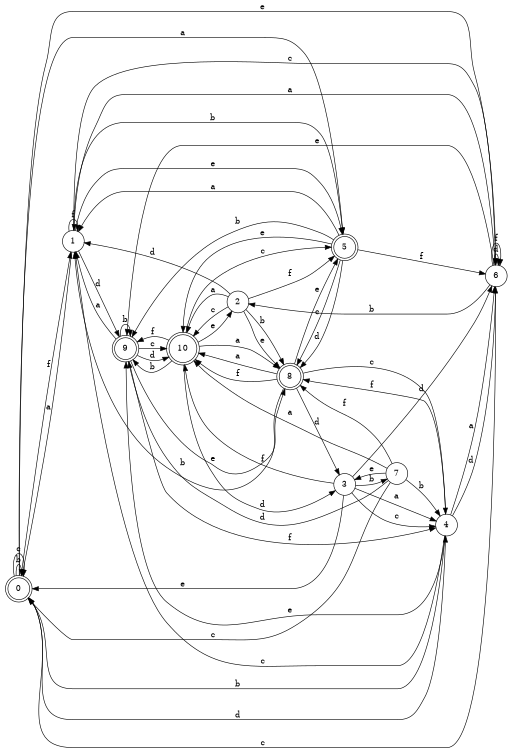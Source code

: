 digraph n9_2 {
__start0 [label="" shape="none"];

rankdir=LR;
size="8,5";

s0 [style="rounded,filled", color="black", fillcolor="white" shape="doublecircle", label="0"];
s1 [style="filled", color="black", fillcolor="white" shape="circle", label="1"];
s2 [style="filled", color="black", fillcolor="white" shape="circle", label="2"];
s3 [style="filled", color="black", fillcolor="white" shape="circle", label="3"];
s4 [style="filled", color="black", fillcolor="white" shape="circle", label="4"];
s5 [style="rounded,filled", color="black", fillcolor="white" shape="doublecircle", label="5"];
s6 [style="filled", color="black", fillcolor="white" shape="circle", label="6"];
s7 [style="filled", color="black", fillcolor="white" shape="circle", label="7"];
s8 [style="rounded,filled", color="black", fillcolor="white" shape="doublecircle", label="8"];
s9 [style="rounded,filled", color="black", fillcolor="white" shape="doublecircle", label="9"];
s10 [style="rounded,filled", color="black", fillcolor="white" shape="doublecircle", label="10"];
s0 -> s5 [label="a"];
s0 -> s0 [label="b"];
s0 -> s0 [label="c"];
s0 -> s4 [label="d"];
s0 -> s6 [label="e"];
s0 -> s1 [label="f"];
s1 -> s0 [label="a"];
s1 -> s5 [label="b"];
s1 -> s6 [label="c"];
s1 -> s9 [label="d"];
s1 -> s5 [label="e"];
s1 -> s1 [label="f"];
s2 -> s10 [label="a"];
s2 -> s8 [label="b"];
s2 -> s10 [label="c"];
s2 -> s1 [label="d"];
s2 -> s8 [label="e"];
s2 -> s5 [label="f"];
s3 -> s4 [label="a"];
s3 -> s7 [label="b"];
s3 -> s4 [label="c"];
s3 -> s6 [label="d"];
s3 -> s0 [label="e"];
s3 -> s10 [label="f"];
s4 -> s6 [label="a"];
s4 -> s0 [label="b"];
s4 -> s1 [label="c"];
s4 -> s6 [label="d"];
s4 -> s9 [label="e"];
s4 -> s8 [label="f"];
s5 -> s1 [label="a"];
s5 -> s9 [label="b"];
s5 -> s8 [label="c"];
s5 -> s8 [label="d"];
s5 -> s10 [label="e"];
s5 -> s6 [label="f"];
s6 -> s1 [label="a"];
s6 -> s2 [label="b"];
s6 -> s0 [label="c"];
s6 -> s6 [label="d"];
s6 -> s9 [label="e"];
s6 -> s6 [label="f"];
s7 -> s10 [label="a"];
s7 -> s4 [label="b"];
s7 -> s0 [label="c"];
s7 -> s9 [label="d"];
s7 -> s3 [label="e"];
s7 -> s8 [label="f"];
s8 -> s10 [label="a"];
s8 -> s1 [label="b"];
s8 -> s4 [label="c"];
s8 -> s3 [label="d"];
s8 -> s5 [label="e"];
s8 -> s10 [label="f"];
s9 -> s1 [label="a"];
s9 -> s9 [label="b"];
s9 -> s10 [label="c"];
s9 -> s10 [label="d"];
s9 -> s8 [label="e"];
s9 -> s4 [label="f"];
s10 -> s8 [label="a"];
s10 -> s9 [label="b"];
s10 -> s5 [label="c"];
s10 -> s3 [label="d"];
s10 -> s2 [label="e"];
s10 -> s9 [label="f"];

}